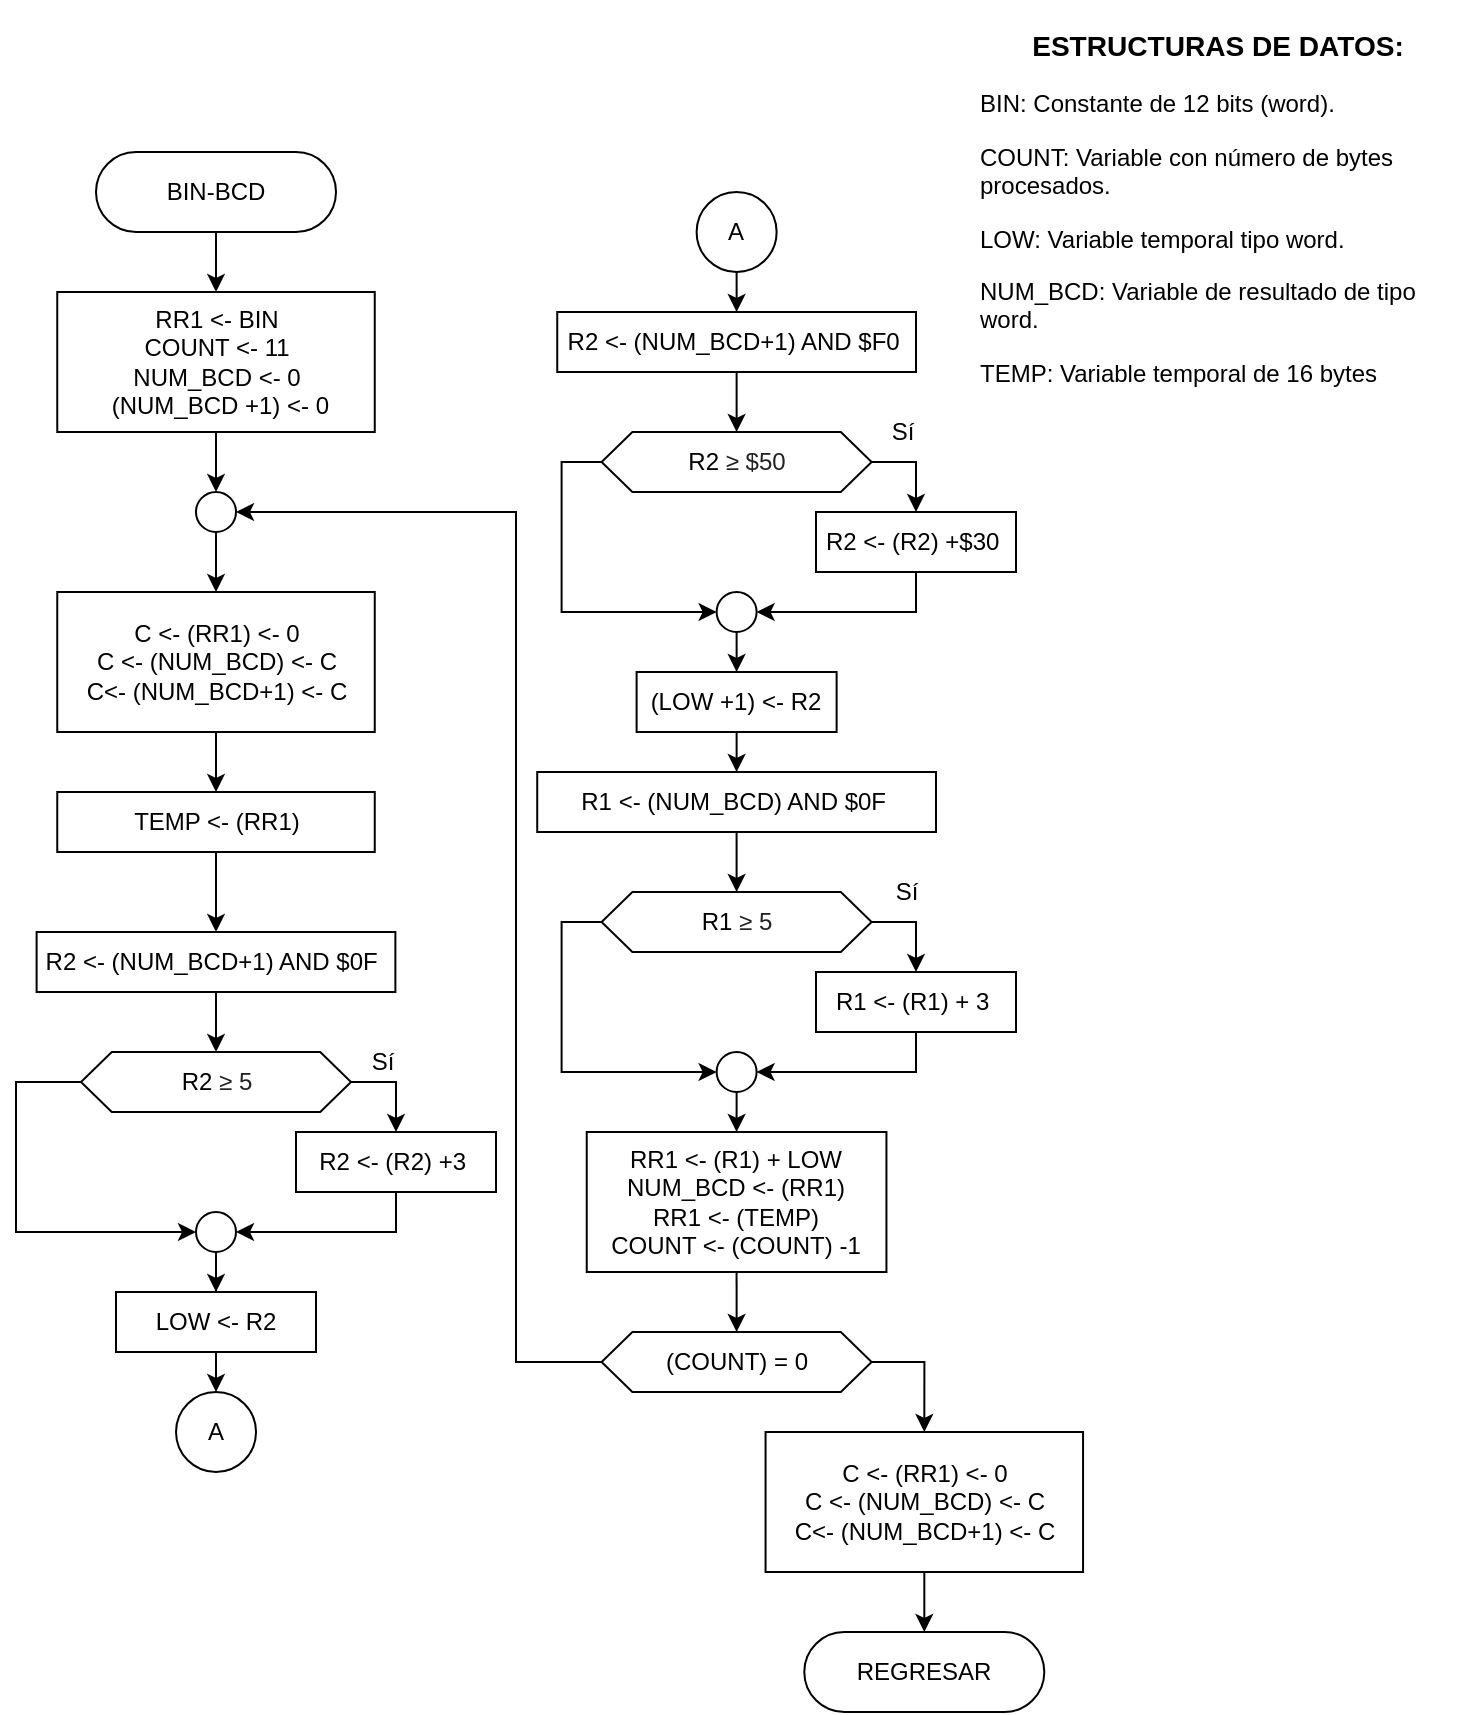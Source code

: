 <mxfile version="13.1.3" type="device"><diagram id="C5RBs43oDa-KdzZeNtuy" name="Page-1"><mxGraphModel dx="1065" dy="443" grid="1" gridSize="10" guides="1" tooltips="1" connect="1" arrows="1" fold="1" page="1" pageScale="1" pageWidth="827" pageHeight="1169" math="0" shadow="0"><root><mxCell id="WIyWlLk6GJQsqaUBKTNV-0"/><mxCell id="WIyWlLk6GJQsqaUBKTNV-1" parent="WIyWlLk6GJQsqaUBKTNV-0"/><mxCell id="PodOmA2VTblJ01dHAW4s-14" style="edgeStyle=orthogonalEdgeStyle;rounded=0;orthogonalLoop=1;jettySize=auto;html=1;exitX=0.5;exitY=1;exitDx=0;exitDy=0;entryX=0.5;entryY=0;entryDx=0;entryDy=0;" parent="WIyWlLk6GJQsqaUBKTNV-1" source="WIyWlLk6GJQsqaUBKTNV-3" target="PodOmA2VTblJ01dHAW4s-3" edge="1"><mxGeometry relative="1" as="geometry"/></mxCell><mxCell id="WIyWlLk6GJQsqaUBKTNV-3" value="BIN-BCD" style="rounded=1;whiteSpace=wrap;html=1;fontSize=12;glass=0;strokeWidth=1;shadow=0;arcSize=50;" parent="WIyWlLk6GJQsqaUBKTNV-1" vertex="1"><mxGeometry x="70" y="120" width="120" height="40" as="geometry"/></mxCell><mxCell id="PodOmA2VTblJ01dHAW4s-16" style="edgeStyle=orthogonalEdgeStyle;rounded=0;orthogonalLoop=1;jettySize=auto;html=1;exitX=0.5;exitY=1;exitDx=0;exitDy=0;entryX=0.5;entryY=0;entryDx=0;entryDy=0;" parent="WIyWlLk6GJQsqaUBKTNV-1" source="PodOmA2VTblJ01dHAW4s-3" target="PodOmA2VTblJ01dHAW4s-15" edge="1"><mxGeometry relative="1" as="geometry"/></mxCell><mxCell id="PodOmA2VTblJ01dHAW4s-3" value="RR1 &amp;lt;- BIN&lt;br&gt;COUNT &amp;lt;- 11&lt;br&gt;NUM_BCD &amp;lt;- 0&lt;br&gt;&amp;nbsp;(NUM_BCD +1) &amp;lt;- 0" style="rounded=0;whiteSpace=wrap;html=1;" parent="WIyWlLk6GJQsqaUBKTNV-1" vertex="1"><mxGeometry x="50.63" y="190" width="158.75" height="70" as="geometry"/></mxCell><mxCell id="PodOmA2VTblJ01dHAW4s-11" value="REGRESAR" style="rounded=1;whiteSpace=wrap;html=1;fontSize=12;glass=0;strokeWidth=1;shadow=0;arcSize=50;" parent="WIyWlLk6GJQsqaUBKTNV-1" vertex="1"><mxGeometry x="424.15" y="860" width="120" height="40" as="geometry"/></mxCell><mxCell id="PodOmA2VTblJ01dHAW4s-13" value="&lt;h3 style=&quot;text-align: center&quot;&gt;ESTRUCTURAS DE DATOS:&lt;/h3&gt;&lt;p&gt;BIN: Constante de 12 bits (word).&lt;/p&gt;&lt;p&gt;COUNT: Variable con número de bytes procesados.&lt;/p&gt;&lt;p&gt;LOW: Variable temporal tipo word.&lt;/p&gt;&lt;p&gt;NUM_BCD: Variable de resultado de tipo word.&amp;nbsp;&lt;/p&gt;&lt;p&gt;TEMP: Variable temporal de 16 bytes&lt;/p&gt;&lt;p&gt;&lt;br&gt;&lt;/p&gt;" style="text;html=1;strokeColor=none;fillColor=none;align=left;verticalAlign=middle;whiteSpace=wrap;rounded=0;" parent="WIyWlLk6GJQsqaUBKTNV-1" vertex="1"><mxGeometry x="510" y="90" width="240" height="140" as="geometry"/></mxCell><mxCell id="PodOmA2VTblJ01dHAW4s-19" style="edgeStyle=orthogonalEdgeStyle;rounded=0;orthogonalLoop=1;jettySize=auto;html=1;exitX=0.5;exitY=1;exitDx=0;exitDy=0;entryX=0.5;entryY=0;entryDx=0;entryDy=0;" parent="WIyWlLk6GJQsqaUBKTNV-1" source="PodOmA2VTblJ01dHAW4s-15" target="PodOmA2VTblJ01dHAW4s-17" edge="1"><mxGeometry relative="1" as="geometry"/></mxCell><mxCell id="PodOmA2VTblJ01dHAW4s-15" value="" style="ellipse;whiteSpace=wrap;html=1;aspect=fixed;" parent="WIyWlLk6GJQsqaUBKTNV-1" vertex="1"><mxGeometry x="120" y="290" width="20" height="20" as="geometry"/></mxCell><mxCell id="PodOmA2VTblJ01dHAW4s-22" style="edgeStyle=orthogonalEdgeStyle;rounded=0;orthogonalLoop=1;jettySize=auto;html=1;exitX=0.5;exitY=1;exitDx=0;exitDy=0;entryX=0.5;entryY=0;entryDx=0;entryDy=0;" parent="WIyWlLk6GJQsqaUBKTNV-1" source="PodOmA2VTblJ01dHAW4s-17" target="PodOmA2VTblJ01dHAW4s-20" edge="1"><mxGeometry relative="1" as="geometry"/></mxCell><mxCell id="PodOmA2VTblJ01dHAW4s-17" value="C &amp;lt;- (RR1) &amp;lt;- 0&lt;br&gt;C &amp;lt;- (NUM_BCD) &amp;lt;- C&lt;br&gt;C&amp;lt;- (NUM_BCD+1) &amp;lt;- C" style="rounded=0;whiteSpace=wrap;html=1;" parent="WIyWlLk6GJQsqaUBKTNV-1" vertex="1"><mxGeometry x="50.63" y="340" width="158.75" height="70" as="geometry"/></mxCell><mxCell id="PodOmA2VTblJ01dHAW4s-29" style="edgeStyle=orthogonalEdgeStyle;rounded=0;orthogonalLoop=1;jettySize=auto;html=1;exitX=0.5;exitY=1;exitDx=0;exitDy=0;entryX=0.5;entryY=0;entryDx=0;entryDy=0;" parent="WIyWlLk6GJQsqaUBKTNV-1" source="PodOmA2VTblJ01dHAW4s-20" target="PodOmA2VTblJ01dHAW4s-23" edge="1"><mxGeometry relative="1" as="geometry"/></mxCell><mxCell id="PodOmA2VTblJ01dHAW4s-20" value="TEMP &amp;lt;- (RR1)" style="rounded=0;whiteSpace=wrap;html=1;" parent="WIyWlLk6GJQsqaUBKTNV-1" vertex="1"><mxGeometry x="50.63" y="440" width="158.75" height="30" as="geometry"/></mxCell><mxCell id="PodOmA2VTblJ01dHAW4s-30" style="edgeStyle=orthogonalEdgeStyle;rounded=0;orthogonalLoop=1;jettySize=auto;html=1;exitX=0.5;exitY=1;exitDx=0;exitDy=0;entryX=0.5;entryY=0;entryDx=0;entryDy=0;" parent="WIyWlLk6GJQsqaUBKTNV-1" source="PodOmA2VTblJ01dHAW4s-23" target="PodOmA2VTblJ01dHAW4s-26" edge="1"><mxGeometry relative="1" as="geometry"/></mxCell><mxCell id="PodOmA2VTblJ01dHAW4s-23" value="R2 &amp;lt;- (NUM_BCD+1) AND $0F&amp;nbsp;" style="rounded=0;whiteSpace=wrap;html=1;" parent="WIyWlLk6GJQsqaUBKTNV-1" vertex="1"><mxGeometry x="40.31" y="510" width="179.38" height="30" as="geometry"/></mxCell><mxCell id="PodOmA2VTblJ01dHAW4s-33" style="edgeStyle=orthogonalEdgeStyle;rounded=0;orthogonalLoop=1;jettySize=auto;html=1;entryX=0;entryY=0.5;entryDx=0;entryDy=0;" parent="WIyWlLk6GJQsqaUBKTNV-1" source="PodOmA2VTblJ01dHAW4s-26" target="PodOmA2VTblJ01dHAW4s-28" edge="1"><mxGeometry relative="1" as="geometry"><mxPoint x="30" y="615" as="targetPoint"/><Array as="points"><mxPoint x="30" y="585"/><mxPoint x="30" y="660"/></Array></mxGeometry></mxCell><mxCell id="PodOmA2VTblJ01dHAW4s-26" value="&lt;font style=&quot;font-size: 12px&quot;&gt;R2&amp;nbsp;&lt;span style=&quot;color: rgb(34 , 34 , 34) ; font-family: &amp;#34;arial&amp;#34; , sans-serif ; text-align: left ; background-color: rgb(255 , 255 , 255)&quot;&gt;≥ 5&lt;/span&gt;&lt;/font&gt;" style="shape=hexagon;perimeter=hexagonPerimeter2;whiteSpace=wrap;html=1;size=0.114;" parent="WIyWlLk6GJQsqaUBKTNV-1" vertex="1"><mxGeometry x="62.5" y="570" width="135.01" height="30" as="geometry"/></mxCell><mxCell id="PodOmA2VTblJ01dHAW4s-37" style="edgeStyle=orthogonalEdgeStyle;rounded=0;orthogonalLoop=1;jettySize=auto;html=1;exitX=0.5;exitY=1;exitDx=0;exitDy=0;entryX=0.5;entryY=0;entryDx=0;entryDy=0;" parent="WIyWlLk6GJQsqaUBKTNV-1" source="PodOmA2VTblJ01dHAW4s-28" target="PodOmA2VTblJ01dHAW4s-36" edge="1"><mxGeometry relative="1" as="geometry"/></mxCell><mxCell id="PodOmA2VTblJ01dHAW4s-38" style="edgeStyle=orthogonalEdgeStyle;rounded=0;orthogonalLoop=1;jettySize=auto;html=1;" parent="WIyWlLk6GJQsqaUBKTNV-1" source="PodOmA2VTblJ01dHAW4s-28" edge="1"><mxGeometry relative="1" as="geometry"><mxPoint x="130" y="700" as="targetPoint"/></mxGeometry></mxCell><mxCell id="PodOmA2VTblJ01dHAW4s-28" value="" style="ellipse;whiteSpace=wrap;html=1;aspect=fixed;" parent="WIyWlLk6GJQsqaUBKTNV-1" vertex="1"><mxGeometry x="120" y="650" width="20" height="20" as="geometry"/></mxCell><mxCell id="PodOmA2VTblJ01dHAW4s-84" style="edgeStyle=orthogonalEdgeStyle;rounded=0;orthogonalLoop=1;jettySize=auto;html=1;exitX=0.5;exitY=1;exitDx=0;exitDy=0;entryX=0.5;entryY=0;entryDx=0;entryDy=0;" parent="WIyWlLk6GJQsqaUBKTNV-1" source="PodOmA2VTblJ01dHAW4s-36" target="PodOmA2VTblJ01dHAW4s-57" edge="1"><mxGeometry relative="1" as="geometry"/></mxCell><mxCell id="PodOmA2VTblJ01dHAW4s-36" value="LOW &amp;lt;- R2" style="rounded=0;whiteSpace=wrap;html=1;" parent="WIyWlLk6GJQsqaUBKTNV-1" vertex="1"><mxGeometry x="80" y="690" width="100" height="30" as="geometry"/></mxCell><mxCell id="PodOmA2VTblJ01dHAW4s-46" style="edgeStyle=orthogonalEdgeStyle;rounded=0;orthogonalLoop=1;jettySize=auto;html=1;exitX=0.5;exitY=1;exitDx=0;exitDy=0;entryX=0.5;entryY=0;entryDx=0;entryDy=0;" parent="WIyWlLk6GJQsqaUBKTNV-1" source="PodOmA2VTblJ01dHAW4s-41" edge="1"><mxGeometry relative="1" as="geometry"><mxPoint x="390.305" y="260" as="targetPoint"/></mxGeometry></mxCell><mxCell id="PodOmA2VTblJ01dHAW4s-41" value="R2 &amp;lt;- (NUM_BCD+1) AND $F0&amp;nbsp;" style="rounded=0;whiteSpace=wrap;html=1;" parent="WIyWlLk6GJQsqaUBKTNV-1" vertex="1"><mxGeometry x="300.62" y="200" width="179.38" height="30" as="geometry"/></mxCell><mxCell id="PodOmA2VTblJ01dHAW4s-44" style="edgeStyle=orthogonalEdgeStyle;rounded=0;orthogonalLoop=1;jettySize=auto;html=1;exitX=0.5;exitY=1;exitDx=0;exitDy=0;entryX=0.5;entryY=0;entryDx=0;entryDy=0;" parent="WIyWlLk6GJQsqaUBKTNV-1" source="PodOmA2VTblJ01dHAW4s-42" target="PodOmA2VTblJ01dHAW4s-41" edge="1"><mxGeometry relative="1" as="geometry"/></mxCell><mxCell id="PodOmA2VTblJ01dHAW4s-42" value="A" style="ellipse;whiteSpace=wrap;html=1;aspect=fixed;" parent="WIyWlLk6GJQsqaUBKTNV-1" vertex="1"><mxGeometry x="370.31" y="140" width="40" height="40" as="geometry"/></mxCell><mxCell id="PodOmA2VTblJ01dHAW4s-43" style="edgeStyle=orthogonalEdgeStyle;rounded=0;orthogonalLoop=1;jettySize=auto;html=1;exitX=0.5;exitY=1;exitDx=0;exitDy=0;" parent="WIyWlLk6GJQsqaUBKTNV-1" source="PodOmA2VTblJ01dHAW4s-41" target="PodOmA2VTblJ01dHAW4s-41" edge="1"><mxGeometry relative="1" as="geometry"/></mxCell><mxCell id="PodOmA2VTblJ01dHAW4s-56" style="edgeStyle=orthogonalEdgeStyle;rounded=0;orthogonalLoop=1;jettySize=auto;html=1;exitX=0;exitY=0.5;exitDx=0;exitDy=0;entryX=0;entryY=0.5;entryDx=0;entryDy=0;" parent="WIyWlLk6GJQsqaUBKTNV-1" source="PodOmA2VTblJ01dHAW4s-49" target="PodOmA2VTblJ01dHAW4s-53" edge="1"><mxGeometry relative="1" as="geometry"><mxPoint x="294.69" y="300" as="targetPoint"/></mxGeometry></mxCell><mxCell id="PodOmA2VTblJ01dHAW4s-79" style="edgeStyle=orthogonalEdgeStyle;rounded=0;orthogonalLoop=1;jettySize=auto;html=1;exitX=1;exitY=0.5;exitDx=0;exitDy=0;entryX=0.5;entryY=0;entryDx=0;entryDy=0;" parent="WIyWlLk6GJQsqaUBKTNV-1" source="PodOmA2VTblJ01dHAW4s-49" target="PodOmA2VTblJ01dHAW4s-77" edge="1"><mxGeometry relative="1" as="geometry"/></mxCell><mxCell id="PodOmA2VTblJ01dHAW4s-49" value="&lt;font style=&quot;font-size: 12px&quot;&gt;R2&amp;nbsp;&lt;span style=&quot;color: rgb(34 , 34 , 34) ; text-align: left ; background-color: rgb(255 , 255 , 255)&quot;&gt;≥ $50&lt;/span&gt;&lt;/font&gt;" style="shape=hexagon;perimeter=hexagonPerimeter2;whiteSpace=wrap;html=1;size=0.114;" parent="WIyWlLk6GJQsqaUBKTNV-1" vertex="1"><mxGeometry x="322.8" y="260" width="135.01" height="30" as="geometry"/></mxCell><mxCell id="PodOmA2VTblJ01dHAW4s-60" style="edgeStyle=orthogonalEdgeStyle;rounded=0;orthogonalLoop=1;jettySize=auto;html=1;exitX=0.5;exitY=1;exitDx=0;exitDy=0;entryX=0.5;entryY=0;entryDx=0;entryDy=0;" parent="WIyWlLk6GJQsqaUBKTNV-1" source="PodOmA2VTblJ01dHAW4s-53" target="PodOmA2VTblJ01dHAW4s-59" edge="1"><mxGeometry relative="1" as="geometry"/></mxCell><mxCell id="PodOmA2VTblJ01dHAW4s-53" value="" style="ellipse;whiteSpace=wrap;html=1;aspect=fixed;" parent="WIyWlLk6GJQsqaUBKTNV-1" vertex="1"><mxGeometry x="380.31" y="340" width="20" height="20" as="geometry"/></mxCell><mxCell id="PodOmA2VTblJ01dHAW4s-57" value="A" style="ellipse;whiteSpace=wrap;html=1;aspect=fixed;" parent="WIyWlLk6GJQsqaUBKTNV-1" vertex="1"><mxGeometry x="110.01" y="740" width="40" height="40" as="geometry"/></mxCell><mxCell id="PodOmA2VTblJ01dHAW4s-59" value="(LOW +1) &amp;lt;- R2" style="rounded=0;whiteSpace=wrap;html=1;" parent="WIyWlLk6GJQsqaUBKTNV-1" vertex="1"><mxGeometry x="340.31" y="380" width="100" height="30" as="geometry"/></mxCell><mxCell id="PodOmA2VTblJ01dHAW4s-61" style="edgeStyle=orthogonalEdgeStyle;rounded=0;orthogonalLoop=1;jettySize=auto;html=1;exitX=0.5;exitY=1;exitDx=0;exitDy=0;entryX=0.5;entryY=0;entryDx=0;entryDy=0;" parent="WIyWlLk6GJQsqaUBKTNV-1" source="PodOmA2VTblJ01dHAW4s-62" edge="1"><mxGeometry relative="1" as="geometry"><mxPoint x="390.305" y="490" as="targetPoint"/></mxGeometry></mxCell><mxCell id="PodOmA2VTblJ01dHAW4s-62" value="R1 &amp;lt;- (NUM_BCD) AND $0F&amp;nbsp;" style="rounded=0;whiteSpace=wrap;html=1;" parent="WIyWlLk6GJQsqaUBKTNV-1" vertex="1"><mxGeometry x="290.61" y="430" width="199.38" height="30" as="geometry"/></mxCell><mxCell id="PodOmA2VTblJ01dHAW4s-63" style="edgeStyle=orthogonalEdgeStyle;rounded=0;orthogonalLoop=1;jettySize=auto;html=1;exitX=0.5;exitY=1;exitDx=0;exitDy=0;entryX=0.5;entryY=0;entryDx=0;entryDy=0;" parent="WIyWlLk6GJQsqaUBKTNV-1" target="PodOmA2VTblJ01dHAW4s-62" edge="1"><mxGeometry relative="1" as="geometry"><mxPoint x="390.31" y="410" as="sourcePoint"/></mxGeometry></mxCell><mxCell id="PodOmA2VTblJ01dHAW4s-64" style="edgeStyle=orthogonalEdgeStyle;rounded=0;orthogonalLoop=1;jettySize=auto;html=1;exitX=0.5;exitY=1;exitDx=0;exitDy=0;" parent="WIyWlLk6GJQsqaUBKTNV-1" source="PodOmA2VTblJ01dHAW4s-62" target="PodOmA2VTblJ01dHAW4s-62" edge="1"><mxGeometry relative="1" as="geometry"/></mxCell><mxCell id="PodOmA2VTblJ01dHAW4s-66" style="edgeStyle=orthogonalEdgeStyle;rounded=0;orthogonalLoop=1;jettySize=auto;html=1;exitX=0;exitY=0.5;exitDx=0;exitDy=0;entryX=0;entryY=0.5;entryDx=0;entryDy=0;" parent="WIyWlLk6GJQsqaUBKTNV-1" source="PodOmA2VTblJ01dHAW4s-67" target="PodOmA2VTblJ01dHAW4s-71" edge="1"><mxGeometry relative="1" as="geometry"><mxPoint x="294.69" y="530" as="targetPoint"/></mxGeometry></mxCell><mxCell id="PodOmA2VTblJ01dHAW4s-82" style="edgeStyle=orthogonalEdgeStyle;rounded=0;orthogonalLoop=1;jettySize=auto;html=1;exitX=1;exitY=0.5;exitDx=0;exitDy=0;entryX=0.5;entryY=0;entryDx=0;entryDy=0;" parent="WIyWlLk6GJQsqaUBKTNV-1" source="PodOmA2VTblJ01dHAW4s-67" target="PodOmA2VTblJ01dHAW4s-81" edge="1"><mxGeometry relative="1" as="geometry"/></mxCell><mxCell id="PodOmA2VTblJ01dHAW4s-67" value="&lt;font style=&quot;font-size: 12px&quot;&gt;R1&amp;nbsp;&lt;span style=&quot;color: rgb(34 , 34 , 34) ; text-align: left ; background-color: rgb(255 , 255 , 255)&quot;&gt;≥ 5&lt;/span&gt;&lt;/font&gt;" style="shape=hexagon;perimeter=hexagonPerimeter2;whiteSpace=wrap;html=1;size=0.114;" parent="WIyWlLk6GJQsqaUBKTNV-1" vertex="1"><mxGeometry x="322.8" y="490" width="135.01" height="30" as="geometry"/></mxCell><mxCell id="PodOmA2VTblJ01dHAW4s-70" style="edgeStyle=orthogonalEdgeStyle;rounded=0;orthogonalLoop=1;jettySize=auto;html=1;exitX=0.5;exitY=1;exitDx=0;exitDy=0;entryX=0.5;entryY=0;entryDx=0;entryDy=0;" parent="WIyWlLk6GJQsqaUBKTNV-1" source="PodOmA2VTblJ01dHAW4s-71" target="PodOmA2VTblJ01dHAW4s-72" edge="1"><mxGeometry relative="1" as="geometry"/></mxCell><mxCell id="PodOmA2VTblJ01dHAW4s-71" value="" style="ellipse;whiteSpace=wrap;html=1;aspect=fixed;" parent="WIyWlLk6GJQsqaUBKTNV-1" vertex="1"><mxGeometry x="380.31" y="570" width="20" height="20" as="geometry"/></mxCell><mxCell id="PodOmA2VTblJ01dHAW4s-87" style="edgeStyle=orthogonalEdgeStyle;rounded=0;orthogonalLoop=1;jettySize=auto;html=1;exitX=0.5;exitY=1;exitDx=0;exitDy=0;entryX=0.5;entryY=0;entryDx=0;entryDy=0;" parent="WIyWlLk6GJQsqaUBKTNV-1" source="PodOmA2VTblJ01dHAW4s-72" target="PodOmA2VTblJ01dHAW4s-85" edge="1"><mxGeometry relative="1" as="geometry"/></mxCell><mxCell id="PodOmA2VTblJ01dHAW4s-72" value="RR1 &amp;lt;- (R1) + LOW&lt;br&gt;NUM_BCD &amp;lt;- (RR1)&lt;br&gt;RR1 &amp;lt;- (TEMP)&lt;br&gt;COUNT &amp;lt;- (COUNT) -1" style="rounded=0;whiteSpace=wrap;html=1;" parent="WIyWlLk6GJQsqaUBKTNV-1" vertex="1"><mxGeometry x="315.37" y="610" width="149.85" height="70" as="geometry"/></mxCell><mxCell id="PodOmA2VTblJ01dHAW4s-76" style="edgeStyle=orthogonalEdgeStyle;rounded=0;orthogonalLoop=1;jettySize=auto;html=1;exitX=0.5;exitY=1;exitDx=0;exitDy=0;entryX=1;entryY=0.5;entryDx=0;entryDy=0;" parent="WIyWlLk6GJQsqaUBKTNV-1" source="PodOmA2VTblJ01dHAW4s-73" target="PodOmA2VTblJ01dHAW4s-28" edge="1"><mxGeometry relative="1" as="geometry"/></mxCell><mxCell id="PodOmA2VTblJ01dHAW4s-73" value="R2 &amp;lt;- (R2) +3&amp;nbsp;" style="rounded=0;whiteSpace=wrap;html=1;" parent="WIyWlLk6GJQsqaUBKTNV-1" vertex="1"><mxGeometry x="170" y="610" width="100" height="30" as="geometry"/></mxCell><mxCell id="PodOmA2VTblJ01dHAW4s-74" style="edgeStyle=orthogonalEdgeStyle;rounded=0;orthogonalLoop=1;jettySize=auto;html=1;exitX=1;exitY=0.5;exitDx=0;exitDy=0;entryX=0.5;entryY=0;entryDx=0;entryDy=0;" parent="WIyWlLk6GJQsqaUBKTNV-1" source="PodOmA2VTblJ01dHAW4s-26" target="PodOmA2VTblJ01dHAW4s-73" edge="1"><mxGeometry relative="1" as="geometry"><mxPoint x="197.51" y="585" as="sourcePoint"/><mxPoint x="140" y="660" as="targetPoint"/></mxGeometry></mxCell><mxCell id="PodOmA2VTblJ01dHAW4s-80" style="edgeStyle=orthogonalEdgeStyle;rounded=0;orthogonalLoop=1;jettySize=auto;html=1;exitX=0.5;exitY=1;exitDx=0;exitDy=0;entryX=1;entryY=0.5;entryDx=0;entryDy=0;" parent="WIyWlLk6GJQsqaUBKTNV-1" source="PodOmA2VTblJ01dHAW4s-77" target="PodOmA2VTblJ01dHAW4s-53" edge="1"><mxGeometry relative="1" as="geometry"/></mxCell><mxCell id="PodOmA2VTblJ01dHAW4s-77" value="R2 &amp;lt;- (R2) +$30&amp;nbsp;" style="rounded=0;whiteSpace=wrap;html=1;" parent="WIyWlLk6GJQsqaUBKTNV-1" vertex="1"><mxGeometry x="430" y="300" width="100" height="30" as="geometry"/></mxCell><mxCell id="PodOmA2VTblJ01dHAW4s-83" style="edgeStyle=orthogonalEdgeStyle;rounded=0;orthogonalLoop=1;jettySize=auto;html=1;exitX=0.5;exitY=1;exitDx=0;exitDy=0;entryX=1;entryY=0.5;entryDx=0;entryDy=0;" parent="WIyWlLk6GJQsqaUBKTNV-1" source="PodOmA2VTblJ01dHAW4s-81" target="PodOmA2VTblJ01dHAW4s-71" edge="1"><mxGeometry relative="1" as="geometry"/></mxCell><mxCell id="PodOmA2VTblJ01dHAW4s-81" value="R1 &amp;lt;- (R1) + 3&amp;nbsp;" style="rounded=0;whiteSpace=wrap;html=1;" parent="WIyWlLk6GJQsqaUBKTNV-1" vertex="1"><mxGeometry x="430" y="530" width="100" height="30" as="geometry"/></mxCell><mxCell id="PodOmA2VTblJ01dHAW4s-88" style="edgeStyle=orthogonalEdgeStyle;rounded=0;orthogonalLoop=1;jettySize=auto;html=1;entryX=1;entryY=0.5;entryDx=0;entryDy=0;" parent="WIyWlLk6GJQsqaUBKTNV-1" source="PodOmA2VTblJ01dHAW4s-85" target="PodOmA2VTblJ01dHAW4s-15" edge="1"><mxGeometry relative="1" as="geometry"><Array as="points"><mxPoint x="280" y="725"/><mxPoint x="280" y="300"/></Array></mxGeometry></mxCell><mxCell id="PodOmA2VTblJ01dHAW4s-93" style="edgeStyle=orthogonalEdgeStyle;rounded=0;orthogonalLoop=1;jettySize=auto;html=1;exitX=1;exitY=0.5;exitDx=0;exitDy=0;entryX=0.5;entryY=0;entryDx=0;entryDy=0;" parent="WIyWlLk6GJQsqaUBKTNV-1" source="PodOmA2VTblJ01dHAW4s-85" target="fLnex5bR8ngLORT07wVD-0" edge="1"><mxGeometry relative="1" as="geometry"><mxPoint x="484.155" y="760" as="targetPoint"/></mxGeometry></mxCell><mxCell id="PodOmA2VTblJ01dHAW4s-85" value="(COUNT) = 0" style="shape=hexagon;perimeter=hexagonPerimeter2;whiteSpace=wrap;html=1;size=0.114;" parent="WIyWlLk6GJQsqaUBKTNV-1" vertex="1"><mxGeometry x="322.8" y="710" width="135.01" height="30" as="geometry"/></mxCell><mxCell id="PodOmA2VTblJ01dHAW4s-94" style="edgeStyle=orthogonalEdgeStyle;rounded=0;orthogonalLoop=1;jettySize=auto;html=1;exitX=0.5;exitY=1;exitDx=0;exitDy=0;entryX=0.5;entryY=0;entryDx=0;entryDy=0;" parent="WIyWlLk6GJQsqaUBKTNV-1" target="PodOmA2VTblJ01dHAW4s-11" edge="1"><mxGeometry relative="1" as="geometry"><mxPoint x="484.155" y="830" as="sourcePoint"/></mxGeometry></mxCell><mxCell id="fLnex5bR8ngLORT07wVD-0" value="C &amp;lt;- (RR1) &amp;lt;- 0&lt;br&gt;C &amp;lt;- (NUM_BCD) &amp;lt;- C&lt;br&gt;C&amp;lt;- (NUM_BCD+1) &amp;lt;- C" style="rounded=0;whiteSpace=wrap;html=1;" vertex="1" parent="WIyWlLk6GJQsqaUBKTNV-1"><mxGeometry x="404.78" y="760" width="158.75" height="70" as="geometry"/></mxCell><mxCell id="fLnex5bR8ngLORT07wVD-1" value="Sí" style="text;html=1;align=center;verticalAlign=middle;resizable=0;points=[];autosize=1;" vertex="1" parent="WIyWlLk6GJQsqaUBKTNV-1"><mxGeometry x="197.51" y="564.5" width="30" height="20" as="geometry"/></mxCell><mxCell id="fLnex5bR8ngLORT07wVD-2" value="Sí" style="text;html=1;align=center;verticalAlign=middle;resizable=0;points=[];autosize=1;" vertex="1" parent="WIyWlLk6GJQsqaUBKTNV-1"><mxGeometry x="459.99" y="480" width="30" height="20" as="geometry"/></mxCell><mxCell id="fLnex5bR8ngLORT07wVD-4" value="Sí" style="text;html=1;align=center;verticalAlign=middle;resizable=0;points=[];autosize=1;" vertex="1" parent="WIyWlLk6GJQsqaUBKTNV-1"><mxGeometry x="457.81" y="250" width="30" height="20" as="geometry"/></mxCell></root></mxGraphModel></diagram></mxfile>
